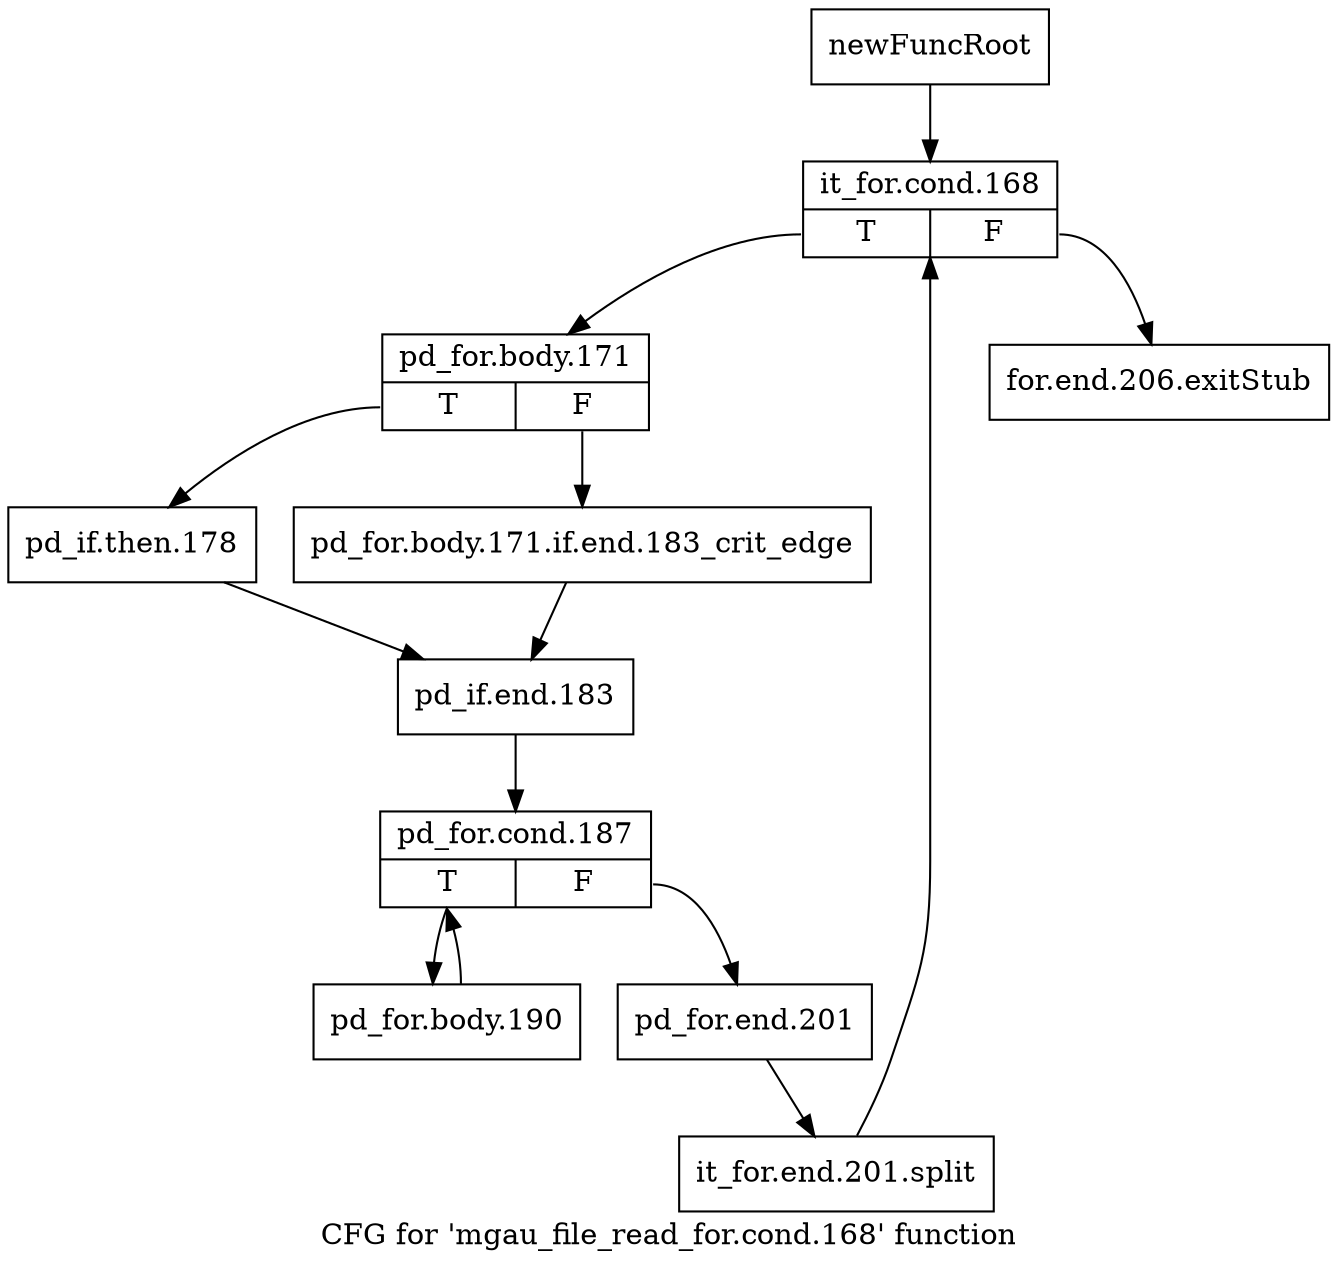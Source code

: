 digraph "CFG for 'mgau_file_read_for.cond.168' function" {
	label="CFG for 'mgau_file_read_for.cond.168' function";

	Node0x1169a20 [shape=record,label="{newFuncRoot}"];
	Node0x1169a20 -> Node0x1169ac0;
	Node0x1169a70 [shape=record,label="{for.end.206.exitStub}"];
	Node0x1169ac0 [shape=record,label="{it_for.cond.168|{<s0>T|<s1>F}}"];
	Node0x1169ac0:s0 -> Node0x1169b10;
	Node0x1169ac0:s1 -> Node0x1169a70;
	Node0x1169b10 [shape=record,label="{pd_for.body.171|{<s0>T|<s1>F}}"];
	Node0x1169b10:s0 -> Node0x1169bb0;
	Node0x1169b10:s1 -> Node0x1169b60;
	Node0x1169b60 [shape=record,label="{pd_for.body.171.if.end.183_crit_edge}"];
	Node0x1169b60 -> Node0x1169c00;
	Node0x1169bb0 [shape=record,label="{pd_if.then.178}"];
	Node0x1169bb0 -> Node0x1169c00;
	Node0x1169c00 [shape=record,label="{pd_if.end.183}"];
	Node0x1169c00 -> Node0x1169c50;
	Node0x1169c50 [shape=record,label="{pd_for.cond.187|{<s0>T|<s1>F}}"];
	Node0x1169c50:s0 -> Node0x1169cf0;
	Node0x1169c50:s1 -> Node0x1169ca0;
	Node0x1169ca0 [shape=record,label="{pd_for.end.201}"];
	Node0x1169ca0 -> Node0x1582f10;
	Node0x1582f10 [shape=record,label="{it_for.end.201.split}"];
	Node0x1582f10 -> Node0x1169ac0;
	Node0x1169cf0 [shape=record,label="{pd_for.body.190}"];
	Node0x1169cf0 -> Node0x1169c50;
}
